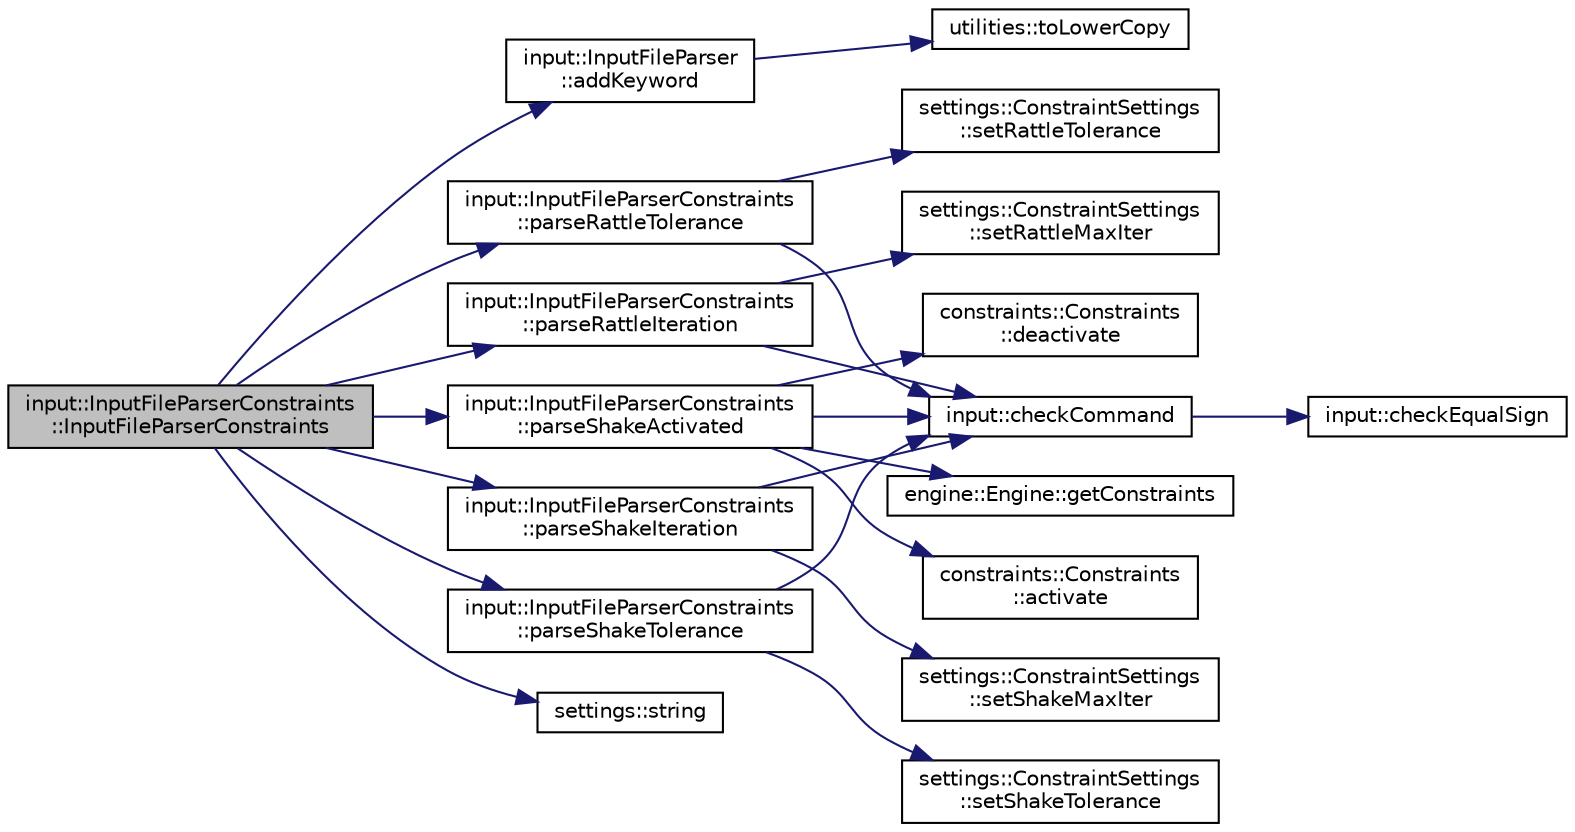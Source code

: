 digraph "input::InputFileParserConstraints::InputFileParserConstraints"
{
 // LATEX_PDF_SIZE
  edge [fontname="Helvetica",fontsize="10",labelfontname="Helvetica",labelfontsize="10"];
  node [fontname="Helvetica",fontsize="10",shape=record];
  rankdir="LR";
  Node1 [label="input::InputFileParserConstraints\l::InputFileParserConstraints",height=0.2,width=0.4,color="black", fillcolor="grey75", style="filled", fontcolor="black",tooltip="Construct a new Input File Parser Constraints:: Input File Parser Constraints object."];
  Node1 -> Node2 [color="midnightblue",fontsize="10",style="solid",fontname="Helvetica"];
  Node2 [label="input::InputFileParser\l::addKeyword",height=0.2,width=0.4,color="black", fillcolor="white", style="filled",URL="$classinput_1_1InputFileParser.html#ab851322dfd41fcd59d75931012a5fcce",tooltip="add keyword to different keyword maps"];
  Node2 -> Node3 [color="midnightblue",fontsize="10",style="solid",fontname="Helvetica"];
  Node3 [label="utilities::toLowerCopy",height=0.2,width=0.4,color="black", fillcolor="white", style="filled",URL="$namespaceutilities.html#a00b80743096ddd313ba418b9a7730698",tooltip="returns a copy of a string all lower case"];
  Node1 -> Node4 [color="midnightblue",fontsize="10",style="solid",fontname="Helvetica"];
  Node4 [label="input::InputFileParserConstraints\l::parseRattleIteration",height=0.2,width=0.4,color="black", fillcolor="white", style="filled",URL="$classinput_1_1InputFileParserConstraints.html#ad787aef24f843ef26deecff62c9c7467",tooltip="parsing rattle iteration"];
  Node4 -> Node5 [color="midnightblue",fontsize="10",style="solid",fontname="Helvetica"];
  Node5 [label="input::checkCommand",height=0.2,width=0.4,color="black", fillcolor="white", style="filled",URL="$namespaceinput.html#a81877d6bfa9b46cdca1b280c6d1b30fb",tooltip="check if command array has exactly 3 elements"];
  Node5 -> Node6 [color="midnightblue",fontsize="10",style="solid",fontname="Helvetica"];
  Node6 [label="input::checkEqualSign",height=0.2,width=0.4,color="black", fillcolor="white", style="filled",URL="$namespaceinput.html#a586caa23c32d86459177222a3b5d53fe",tooltip="check if parameter is \"=\""];
  Node4 -> Node7 [color="midnightblue",fontsize="10",style="solid",fontname="Helvetica"];
  Node7 [label="settings::ConstraintSettings\l::setRattleMaxIter",height=0.2,width=0.4,color="black", fillcolor="white", style="filled",URL="$classsettings_1_1ConstraintSettings.html#a2361bab681dfce33f0a3c08dc964574b",tooltip=" "];
  Node1 -> Node8 [color="midnightblue",fontsize="10",style="solid",fontname="Helvetica"];
  Node8 [label="input::InputFileParserConstraints\l::parseRattleTolerance",height=0.2,width=0.4,color="black", fillcolor="white", style="filled",URL="$classinput_1_1InputFileParserConstraints.html#ad40729e7efeddedb61de9b64506db46f",tooltip="parsing rattle tolerance"];
  Node8 -> Node5 [color="midnightblue",fontsize="10",style="solid",fontname="Helvetica"];
  Node8 -> Node9 [color="midnightblue",fontsize="10",style="solid",fontname="Helvetica"];
  Node9 [label="settings::ConstraintSettings\l::setRattleTolerance",height=0.2,width=0.4,color="black", fillcolor="white", style="filled",URL="$classsettings_1_1ConstraintSettings.html#a667dddb573c95324cb0500397b69319a",tooltip=" "];
  Node1 -> Node10 [color="midnightblue",fontsize="10",style="solid",fontname="Helvetica"];
  Node10 [label="input::InputFileParserConstraints\l::parseShakeActivated",height=0.2,width=0.4,color="black", fillcolor="white", style="filled",URL="$classinput_1_1InputFileParserConstraints.html#ab53571a4ea016dde85a2c0638c908c33",tooltip="parsing if shake is activated"];
  Node10 -> Node11 [color="midnightblue",fontsize="10",style="solid",fontname="Helvetica"];
  Node11 [label="constraints::Constraints\l::activate",height=0.2,width=0.4,color="black", fillcolor="white", style="filled",URL="$classconstraints_1_1Constraints.html#a89a8beae952743c109856daa2df26c6e",tooltip=" "];
  Node10 -> Node5 [color="midnightblue",fontsize="10",style="solid",fontname="Helvetica"];
  Node10 -> Node12 [color="midnightblue",fontsize="10",style="solid",fontname="Helvetica"];
  Node12 [label="constraints::Constraints\l::deactivate",height=0.2,width=0.4,color="black", fillcolor="white", style="filled",URL="$classconstraints_1_1Constraints.html#a4edd5213ca68b479e35dfedc1627788e",tooltip=" "];
  Node10 -> Node13 [color="midnightblue",fontsize="10",style="solid",fontname="Helvetica"];
  Node13 [label="engine::Engine::getConstraints",height=0.2,width=0.4,color="black", fillcolor="white", style="filled",URL="$classengine_1_1Engine.html#a492f56a26dcee7d65bc5999657566a26",tooltip=" "];
  Node1 -> Node14 [color="midnightblue",fontsize="10",style="solid",fontname="Helvetica"];
  Node14 [label="input::InputFileParserConstraints\l::parseShakeIteration",height=0.2,width=0.4,color="black", fillcolor="white", style="filled",URL="$classinput_1_1InputFileParserConstraints.html#ae300591cbafd4fc50578e99a7f80c361",tooltip="parsing shake iteration"];
  Node14 -> Node5 [color="midnightblue",fontsize="10",style="solid",fontname="Helvetica"];
  Node14 -> Node15 [color="midnightblue",fontsize="10",style="solid",fontname="Helvetica"];
  Node15 [label="settings::ConstraintSettings\l::setShakeMaxIter",height=0.2,width=0.4,color="black", fillcolor="white", style="filled",URL="$classsettings_1_1ConstraintSettings.html#a313959a873d53e00b5b4bc3f4063ede8",tooltip=" "];
  Node1 -> Node16 [color="midnightblue",fontsize="10",style="solid",fontname="Helvetica"];
  Node16 [label="input::InputFileParserConstraints\l::parseShakeTolerance",height=0.2,width=0.4,color="black", fillcolor="white", style="filled",URL="$classinput_1_1InputFileParserConstraints.html#aa3b14bee8d70ceb7ae9c703d3776ef5c",tooltip="parsing shake tolerance"];
  Node16 -> Node5 [color="midnightblue",fontsize="10",style="solid",fontname="Helvetica"];
  Node16 -> Node17 [color="midnightblue",fontsize="10",style="solid",fontname="Helvetica"];
  Node17 [label="settings::ConstraintSettings\l::setShakeTolerance",height=0.2,width=0.4,color="black", fillcolor="white", style="filled",URL="$classsettings_1_1ConstraintSettings.html#a2124a4ebe1449f09aaa71a8e802fe290",tooltip=" "];
  Node1 -> Node18 [color="midnightblue",fontsize="10",style="solid",fontname="Helvetica"];
  Node18 [label="settings::string",height=0.2,width=0.4,color="black", fillcolor="white", style="filled",URL="$namespacesettings.html#a25810432631a237804b3241be4305787",tooltip="return string of manostatType"];
}
